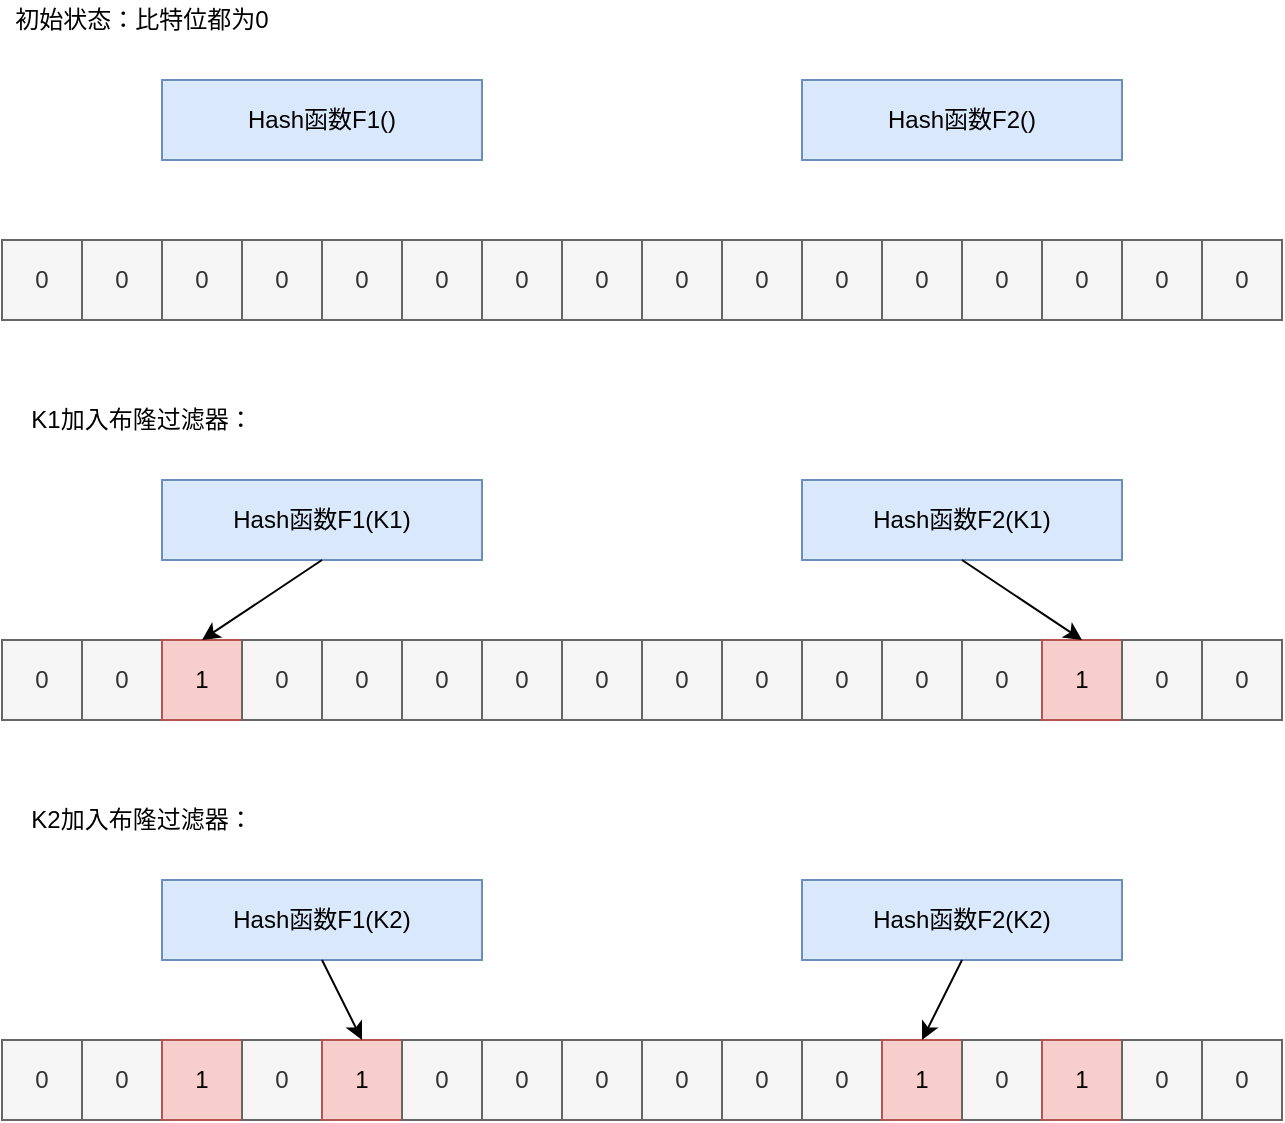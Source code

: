 <mxfile version="12.3.2" type="device" pages="1"><diagram id="KUd7FCAT5z612JaQRH7s" name="Page-1"><mxGraphModel dx="946" dy="600" grid="1" gridSize="10" guides="1" tooltips="1" connect="1" arrows="1" fold="1" page="1" pageScale="1" pageWidth="827" pageHeight="1169" math="0" shadow="0"><root><mxCell id="0"/><mxCell id="1" parent="0"/><mxCell id="Ob_ix7qdeM1xs9gVEPMk-22" value="Hash函数F1()" style="rounded=0;whiteSpace=wrap;html=1;fillColor=#dae8fc;strokeColor=#6c8ebf;" vertex="1" parent="1"><mxGeometry x="160" y="80" width="160" height="40" as="geometry"/></mxCell><mxCell id="Ob_ix7qdeM1xs9gVEPMk-23" value="Hash函数F2()" style="rounded=0;whiteSpace=wrap;html=1;fillColor=#dae8fc;strokeColor=#6c8ebf;" vertex="1" parent="1"><mxGeometry x="480" y="80" width="160" height="40" as="geometry"/></mxCell><mxCell id="Ob_ix7qdeM1xs9gVEPMk-24" value="0" style="rounded=0;whiteSpace=wrap;html=1;fillColor=#f5f5f5;strokeColor=#666666;fontColor=#333333;" vertex="1" parent="1"><mxGeometry x="80" y="160" width="40" height="40" as="geometry"/></mxCell><mxCell id="Ob_ix7qdeM1xs9gVEPMk-25" value="&lt;span style=&quot;white-space: normal&quot;&gt;0&lt;/span&gt;" style="rounded=0;whiteSpace=wrap;html=1;fillColor=#f5f5f5;strokeColor=#666666;fontColor=#333333;" vertex="1" parent="1"><mxGeometry x="120" y="160" width="40" height="40" as="geometry"/></mxCell><mxCell id="Ob_ix7qdeM1xs9gVEPMk-26" value="&lt;span style=&quot;white-space: normal&quot;&gt;0&lt;/span&gt;" style="rounded=0;whiteSpace=wrap;html=1;fillColor=#f5f5f5;strokeColor=#666666;fontColor=#333333;" vertex="1" parent="1"><mxGeometry x="160" y="160" width="40" height="40" as="geometry"/></mxCell><mxCell id="Ob_ix7qdeM1xs9gVEPMk-27" value="&lt;span style=&quot;white-space: normal&quot;&gt;0&lt;/span&gt;" style="rounded=0;whiteSpace=wrap;html=1;fillColor=#f5f5f5;strokeColor=#666666;fontColor=#333333;" vertex="1" parent="1"><mxGeometry x="200" y="160" width="40" height="40" as="geometry"/></mxCell><mxCell id="Ob_ix7qdeM1xs9gVEPMk-28" value="&lt;span style=&quot;white-space: normal&quot;&gt;0&lt;/span&gt;" style="rounded=0;whiteSpace=wrap;html=1;fillColor=#f5f5f5;strokeColor=#666666;fontColor=#333333;" vertex="1" parent="1"><mxGeometry x="240" y="160" width="40" height="40" as="geometry"/></mxCell><mxCell id="Ob_ix7qdeM1xs9gVEPMk-31" value="&lt;span style=&quot;white-space: normal&quot;&gt;0&lt;/span&gt;" style="rounded=0;whiteSpace=wrap;html=1;fillColor=#f5f5f5;strokeColor=#666666;fontColor=#333333;" vertex="1" parent="1"><mxGeometry x="280" y="160" width="40" height="40" as="geometry"/></mxCell><mxCell id="Ob_ix7qdeM1xs9gVEPMk-32" value="&lt;span style=&quot;white-space: normal&quot;&gt;0&lt;/span&gt;" style="rounded=0;whiteSpace=wrap;html=1;fillColor=#f5f5f5;strokeColor=#666666;fontColor=#333333;" vertex="1" parent="1"><mxGeometry x="320" y="160" width="40" height="40" as="geometry"/></mxCell><mxCell id="Ob_ix7qdeM1xs9gVEPMk-33" value="&lt;span style=&quot;white-space: normal&quot;&gt;0&lt;/span&gt;" style="rounded=0;whiteSpace=wrap;html=1;fillColor=#f5f5f5;strokeColor=#666666;fontColor=#333333;" vertex="1" parent="1"><mxGeometry x="360" y="160" width="40" height="40" as="geometry"/></mxCell><mxCell id="Ob_ix7qdeM1xs9gVEPMk-34" value="&lt;span style=&quot;white-space: normal&quot;&gt;0&lt;/span&gt;" style="rounded=0;whiteSpace=wrap;html=1;fillColor=#f5f5f5;strokeColor=#666666;fontColor=#333333;" vertex="1" parent="1"><mxGeometry x="400" y="160" width="40" height="40" as="geometry"/></mxCell><mxCell id="Ob_ix7qdeM1xs9gVEPMk-35" value="&lt;span style=&quot;white-space: normal&quot;&gt;0&lt;/span&gt;" style="rounded=0;whiteSpace=wrap;html=1;fillColor=#f5f5f5;strokeColor=#666666;fontColor=#333333;" vertex="1" parent="1"><mxGeometry x="440" y="160" width="40" height="40" as="geometry"/></mxCell><mxCell id="Ob_ix7qdeM1xs9gVEPMk-36" value="&lt;span style=&quot;white-space: normal&quot;&gt;0&lt;/span&gt;" style="rounded=0;whiteSpace=wrap;html=1;fillColor=#f5f5f5;strokeColor=#666666;fontColor=#333333;" vertex="1" parent="1"><mxGeometry x="480" y="160" width="40" height="40" as="geometry"/></mxCell><mxCell id="Ob_ix7qdeM1xs9gVEPMk-37" value="&lt;span style=&quot;white-space: normal&quot;&gt;0&lt;/span&gt;" style="rounded=0;whiteSpace=wrap;html=1;fillColor=#f5f5f5;strokeColor=#666666;fontColor=#333333;" vertex="1" parent="1"><mxGeometry x="520" y="160" width="40" height="40" as="geometry"/></mxCell><mxCell id="Ob_ix7qdeM1xs9gVEPMk-38" value="&lt;span style=&quot;white-space: normal&quot;&gt;0&lt;/span&gt;" style="rounded=0;whiteSpace=wrap;html=1;fillColor=#f5f5f5;strokeColor=#666666;fontColor=#333333;" vertex="1" parent="1"><mxGeometry x="560" y="160" width="40" height="40" as="geometry"/></mxCell><mxCell id="Ob_ix7qdeM1xs9gVEPMk-39" value="&lt;span style=&quot;white-space: normal&quot;&gt;0&lt;/span&gt;" style="rounded=0;whiteSpace=wrap;html=1;fillColor=#f5f5f5;strokeColor=#666666;fontColor=#333333;" vertex="1" parent="1"><mxGeometry x="600" y="160" width="40" height="40" as="geometry"/></mxCell><mxCell id="Ob_ix7qdeM1xs9gVEPMk-40" value="&lt;span style=&quot;white-space: normal&quot;&gt;0&lt;/span&gt;" style="rounded=0;whiteSpace=wrap;html=1;fillColor=#f5f5f5;strokeColor=#666666;fontColor=#333333;" vertex="1" parent="1"><mxGeometry x="640" y="160" width="40" height="40" as="geometry"/></mxCell><mxCell id="Ob_ix7qdeM1xs9gVEPMk-41" value="&lt;span style=&quot;white-space: normal&quot;&gt;0&lt;/span&gt;" style="rounded=0;whiteSpace=wrap;html=1;fillColor=#f5f5f5;strokeColor=#666666;fontColor=#333333;" vertex="1" parent="1"><mxGeometry x="680" y="160" width="40" height="40" as="geometry"/></mxCell><mxCell id="Ob_ix7qdeM1xs9gVEPMk-42" value="初始状态：比特位都为0" style="text;html=1;strokeColor=none;fillColor=none;align=center;verticalAlign=middle;whiteSpace=wrap;rounded=0;" vertex="1" parent="1"><mxGeometry x="80" y="40" width="140" height="20" as="geometry"/></mxCell><mxCell id="Ob_ix7qdeM1xs9gVEPMk-43" value="Hash函数F1(K1)" style="rounded=0;whiteSpace=wrap;html=1;fillColor=#dae8fc;strokeColor=#6c8ebf;" vertex="1" parent="1"><mxGeometry x="160" y="280" width="160" height="40" as="geometry"/></mxCell><mxCell id="Ob_ix7qdeM1xs9gVEPMk-44" value="Hash函数F2(K1)" style="rounded=0;whiteSpace=wrap;html=1;fillColor=#dae8fc;strokeColor=#6c8ebf;" vertex="1" parent="1"><mxGeometry x="480" y="280" width="160" height="40" as="geometry"/></mxCell><mxCell id="Ob_ix7qdeM1xs9gVEPMk-45" value="0" style="rounded=0;whiteSpace=wrap;html=1;fillColor=#f5f5f5;strokeColor=#666666;fontColor=#333333;" vertex="1" parent="1"><mxGeometry x="80" y="360" width="40" height="40" as="geometry"/></mxCell><mxCell id="Ob_ix7qdeM1xs9gVEPMk-46" value="&lt;span style=&quot;white-space: normal&quot;&gt;0&lt;/span&gt;" style="rounded=0;whiteSpace=wrap;html=1;fillColor=#f5f5f5;strokeColor=#666666;fontColor=#333333;" vertex="1" parent="1"><mxGeometry x="120" y="360" width="40" height="40" as="geometry"/></mxCell><mxCell id="Ob_ix7qdeM1xs9gVEPMk-47" value="&lt;span style=&quot;white-space: normal&quot;&gt;1&lt;/span&gt;" style="rounded=0;whiteSpace=wrap;html=1;fillColor=#f8cecc;strokeColor=#b85450;" vertex="1" parent="1"><mxGeometry x="160" y="360" width="40" height="40" as="geometry"/></mxCell><mxCell id="Ob_ix7qdeM1xs9gVEPMk-48" value="&lt;span style=&quot;white-space: normal&quot;&gt;0&lt;/span&gt;" style="rounded=0;whiteSpace=wrap;html=1;fillColor=#f5f5f5;strokeColor=#666666;fontColor=#333333;" vertex="1" parent="1"><mxGeometry x="200" y="360" width="40" height="40" as="geometry"/></mxCell><mxCell id="Ob_ix7qdeM1xs9gVEPMk-49" value="&lt;span style=&quot;white-space: normal&quot;&gt;0&lt;/span&gt;" style="rounded=0;whiteSpace=wrap;html=1;fillColor=#f5f5f5;strokeColor=#666666;fontColor=#333333;" vertex="1" parent="1"><mxGeometry x="240" y="360" width="40" height="40" as="geometry"/></mxCell><mxCell id="Ob_ix7qdeM1xs9gVEPMk-50" value="&lt;span style=&quot;white-space: normal&quot;&gt;0&lt;/span&gt;" style="rounded=0;whiteSpace=wrap;html=1;fillColor=#f5f5f5;strokeColor=#666666;fontColor=#333333;" vertex="1" parent="1"><mxGeometry x="280" y="360" width="40" height="40" as="geometry"/></mxCell><mxCell id="Ob_ix7qdeM1xs9gVEPMk-51" value="&lt;span style=&quot;white-space: normal&quot;&gt;0&lt;/span&gt;" style="rounded=0;whiteSpace=wrap;html=1;fillColor=#f5f5f5;strokeColor=#666666;fontColor=#333333;" vertex="1" parent="1"><mxGeometry x="320" y="360" width="40" height="40" as="geometry"/></mxCell><mxCell id="Ob_ix7qdeM1xs9gVEPMk-52" value="&lt;span style=&quot;white-space: normal&quot;&gt;0&lt;/span&gt;" style="rounded=0;whiteSpace=wrap;html=1;fillColor=#f5f5f5;strokeColor=#666666;fontColor=#333333;" vertex="1" parent="1"><mxGeometry x="360" y="360" width="40" height="40" as="geometry"/></mxCell><mxCell id="Ob_ix7qdeM1xs9gVEPMk-53" value="&lt;span style=&quot;white-space: normal&quot;&gt;0&lt;/span&gt;" style="rounded=0;whiteSpace=wrap;html=1;fillColor=#f5f5f5;strokeColor=#666666;fontColor=#333333;" vertex="1" parent="1"><mxGeometry x="400" y="360" width="40" height="40" as="geometry"/></mxCell><mxCell id="Ob_ix7qdeM1xs9gVEPMk-54" value="&lt;span style=&quot;white-space: normal&quot;&gt;0&lt;/span&gt;" style="rounded=0;whiteSpace=wrap;html=1;fillColor=#f5f5f5;strokeColor=#666666;fontColor=#333333;" vertex="1" parent="1"><mxGeometry x="440" y="360" width="40" height="40" as="geometry"/></mxCell><mxCell id="Ob_ix7qdeM1xs9gVEPMk-55" value="&lt;span style=&quot;white-space: normal&quot;&gt;0&lt;/span&gt;" style="rounded=0;whiteSpace=wrap;html=1;fillColor=#f5f5f5;strokeColor=#666666;fontColor=#333333;" vertex="1" parent="1"><mxGeometry x="480" y="360" width="40" height="40" as="geometry"/></mxCell><mxCell id="Ob_ix7qdeM1xs9gVEPMk-56" value="&lt;span style=&quot;white-space: normal&quot;&gt;0&lt;/span&gt;" style="rounded=0;whiteSpace=wrap;html=1;fillColor=#f5f5f5;strokeColor=#666666;fontColor=#333333;" vertex="1" parent="1"><mxGeometry x="520" y="360" width="40" height="40" as="geometry"/></mxCell><mxCell id="Ob_ix7qdeM1xs9gVEPMk-57" value="&lt;span style=&quot;white-space: normal&quot;&gt;0&lt;/span&gt;" style="rounded=0;whiteSpace=wrap;html=1;fillColor=#f5f5f5;strokeColor=#666666;fontColor=#333333;" vertex="1" parent="1"><mxGeometry x="560" y="360" width="40" height="40" as="geometry"/></mxCell><mxCell id="Ob_ix7qdeM1xs9gVEPMk-58" value="&lt;span style=&quot;white-space: normal&quot;&gt;1&lt;/span&gt;" style="rounded=0;whiteSpace=wrap;html=1;fillColor=#f8cecc;strokeColor=#b85450;" vertex="1" parent="1"><mxGeometry x="600" y="360" width="40" height="40" as="geometry"/></mxCell><mxCell id="Ob_ix7qdeM1xs9gVEPMk-59" value="&lt;span style=&quot;white-space: normal&quot;&gt;0&lt;/span&gt;" style="rounded=0;whiteSpace=wrap;html=1;fillColor=#f5f5f5;strokeColor=#666666;fontColor=#333333;" vertex="1" parent="1"><mxGeometry x="640" y="360" width="40" height="40" as="geometry"/></mxCell><mxCell id="Ob_ix7qdeM1xs9gVEPMk-60" value="&lt;span style=&quot;white-space: normal&quot;&gt;0&lt;/span&gt;" style="rounded=0;whiteSpace=wrap;html=1;fillColor=#f5f5f5;strokeColor=#666666;fontColor=#333333;" vertex="1" parent="1"><mxGeometry x="680" y="360" width="40" height="40" as="geometry"/></mxCell><mxCell id="Ob_ix7qdeM1xs9gVEPMk-61" value="K1加入布隆过滤器：" style="text;html=1;strokeColor=none;fillColor=none;align=center;verticalAlign=middle;whiteSpace=wrap;rounded=0;" vertex="1" parent="1"><mxGeometry x="80" y="240" width="140" height="20" as="geometry"/></mxCell><mxCell id="Ob_ix7qdeM1xs9gVEPMk-63" value="" style="endArrow=classic;html=1;exitX=0.5;exitY=1;exitDx=0;exitDy=0;entryX=0.5;entryY=0;entryDx=0;entryDy=0;" edge="1" parent="1" source="Ob_ix7qdeM1xs9gVEPMk-43" target="Ob_ix7qdeM1xs9gVEPMk-47"><mxGeometry width="50" height="50" relative="1" as="geometry"><mxPoint x="50" y="330" as="sourcePoint"/><mxPoint x="100" y="280" as="targetPoint"/></mxGeometry></mxCell><mxCell id="Ob_ix7qdeM1xs9gVEPMk-64" value="" style="endArrow=classic;html=1;exitX=0.5;exitY=1;exitDx=0;exitDy=0;entryX=0.5;entryY=0;entryDx=0;entryDy=0;" edge="1" parent="1" source="Ob_ix7qdeM1xs9gVEPMk-44" target="Ob_ix7qdeM1xs9gVEPMk-58"><mxGeometry width="50" height="50" relative="1" as="geometry"><mxPoint x="370" y="350" as="sourcePoint"/><mxPoint x="510" y="350" as="targetPoint"/></mxGeometry></mxCell><mxCell id="Ob_ix7qdeM1xs9gVEPMk-65" value="Hash函数F1(K2)" style="rounded=0;whiteSpace=wrap;html=1;fillColor=#dae8fc;strokeColor=#6c8ebf;" vertex="1" parent="1"><mxGeometry x="160" y="480" width="160" height="40" as="geometry"/></mxCell><mxCell id="Ob_ix7qdeM1xs9gVEPMk-66" value="Hash函数F2(K2)" style="rounded=0;whiteSpace=wrap;html=1;fillColor=#dae8fc;strokeColor=#6c8ebf;" vertex="1" parent="1"><mxGeometry x="480" y="480" width="160" height="40" as="geometry"/></mxCell><mxCell id="Ob_ix7qdeM1xs9gVEPMk-67" value="0" style="rounded=0;whiteSpace=wrap;html=1;fillColor=#f5f5f5;strokeColor=#666666;fontColor=#333333;" vertex="1" parent="1"><mxGeometry x="80" y="560" width="40" height="40" as="geometry"/></mxCell><mxCell id="Ob_ix7qdeM1xs9gVEPMk-68" value="&lt;span style=&quot;white-space: normal&quot;&gt;0&lt;/span&gt;" style="rounded=0;whiteSpace=wrap;html=1;fillColor=#f5f5f5;strokeColor=#666666;fontColor=#333333;" vertex="1" parent="1"><mxGeometry x="120" y="560" width="40" height="40" as="geometry"/></mxCell><mxCell id="Ob_ix7qdeM1xs9gVEPMk-69" value="&lt;span style=&quot;white-space: normal&quot;&gt;1&lt;/span&gt;" style="rounded=0;whiteSpace=wrap;html=1;fillColor=#f8cecc;strokeColor=#b85450;" vertex="1" parent="1"><mxGeometry x="160" y="560" width="40" height="40" as="geometry"/></mxCell><mxCell id="Ob_ix7qdeM1xs9gVEPMk-70" value="&lt;span style=&quot;white-space: normal&quot;&gt;0&lt;/span&gt;" style="rounded=0;whiteSpace=wrap;html=1;fillColor=#f5f5f5;strokeColor=#666666;fontColor=#333333;" vertex="1" parent="1"><mxGeometry x="200" y="560" width="40" height="40" as="geometry"/></mxCell><mxCell id="Ob_ix7qdeM1xs9gVEPMk-71" value="&lt;span style=&quot;white-space: normal&quot;&gt;1&lt;/span&gt;" style="rounded=0;whiteSpace=wrap;html=1;fillColor=#f8cecc;strokeColor=#b85450;" vertex="1" parent="1"><mxGeometry x="240" y="560" width="40" height="40" as="geometry"/></mxCell><mxCell id="Ob_ix7qdeM1xs9gVEPMk-72" value="&lt;span style=&quot;white-space: normal&quot;&gt;0&lt;/span&gt;" style="rounded=0;whiteSpace=wrap;html=1;fillColor=#f5f5f5;strokeColor=#666666;fontColor=#333333;" vertex="1" parent="1"><mxGeometry x="280" y="560" width="40" height="40" as="geometry"/></mxCell><mxCell id="Ob_ix7qdeM1xs9gVEPMk-73" value="&lt;span style=&quot;white-space: normal&quot;&gt;0&lt;/span&gt;" style="rounded=0;whiteSpace=wrap;html=1;fillColor=#f5f5f5;strokeColor=#666666;fontColor=#333333;" vertex="1" parent="1"><mxGeometry x="320" y="560" width="40" height="40" as="geometry"/></mxCell><mxCell id="Ob_ix7qdeM1xs9gVEPMk-74" value="&lt;span style=&quot;white-space: normal&quot;&gt;0&lt;/span&gt;" style="rounded=0;whiteSpace=wrap;html=1;fillColor=#f5f5f5;strokeColor=#666666;fontColor=#333333;" vertex="1" parent="1"><mxGeometry x="360" y="560" width="40" height="40" as="geometry"/></mxCell><mxCell id="Ob_ix7qdeM1xs9gVEPMk-75" value="&lt;span style=&quot;white-space: normal&quot;&gt;0&lt;/span&gt;" style="rounded=0;whiteSpace=wrap;html=1;fillColor=#f5f5f5;strokeColor=#666666;fontColor=#333333;" vertex="1" parent="1"><mxGeometry x="400" y="560" width="40" height="40" as="geometry"/></mxCell><mxCell id="Ob_ix7qdeM1xs9gVEPMk-76" value="&lt;span style=&quot;white-space: normal&quot;&gt;0&lt;/span&gt;" style="rounded=0;whiteSpace=wrap;html=1;fillColor=#f5f5f5;strokeColor=#666666;fontColor=#333333;" vertex="1" parent="1"><mxGeometry x="440" y="560" width="40" height="40" as="geometry"/></mxCell><mxCell id="Ob_ix7qdeM1xs9gVEPMk-77" value="&lt;span style=&quot;white-space: normal&quot;&gt;0&lt;/span&gt;" style="rounded=0;whiteSpace=wrap;html=1;fillColor=#f5f5f5;strokeColor=#666666;fontColor=#333333;" vertex="1" parent="1"><mxGeometry x="480" y="560" width="40" height="40" as="geometry"/></mxCell><mxCell id="Ob_ix7qdeM1xs9gVEPMk-78" value="&lt;span style=&quot;white-space: normal&quot;&gt;1&lt;/span&gt;" style="rounded=0;whiteSpace=wrap;html=1;fillColor=#f8cecc;strokeColor=#b85450;" vertex="1" parent="1"><mxGeometry x="520" y="560" width="40" height="40" as="geometry"/></mxCell><mxCell id="Ob_ix7qdeM1xs9gVEPMk-79" value="&lt;span style=&quot;white-space: normal&quot;&gt;0&lt;/span&gt;" style="rounded=0;whiteSpace=wrap;html=1;fillColor=#f5f5f5;strokeColor=#666666;fontColor=#333333;" vertex="1" parent="1"><mxGeometry x="560" y="560" width="40" height="40" as="geometry"/></mxCell><mxCell id="Ob_ix7qdeM1xs9gVEPMk-80" value="&lt;span style=&quot;white-space: normal&quot;&gt;1&lt;/span&gt;" style="rounded=0;whiteSpace=wrap;html=1;fillColor=#f8cecc;strokeColor=#b85450;" vertex="1" parent="1"><mxGeometry x="600" y="560" width="40" height="40" as="geometry"/></mxCell><mxCell id="Ob_ix7qdeM1xs9gVEPMk-81" value="&lt;span style=&quot;white-space: normal&quot;&gt;0&lt;/span&gt;" style="rounded=0;whiteSpace=wrap;html=1;fillColor=#f5f5f5;strokeColor=#666666;fontColor=#333333;" vertex="1" parent="1"><mxGeometry x="640" y="560" width="40" height="40" as="geometry"/></mxCell><mxCell id="Ob_ix7qdeM1xs9gVEPMk-82" value="&lt;span style=&quot;white-space: normal&quot;&gt;0&lt;/span&gt;" style="rounded=0;whiteSpace=wrap;html=1;fillColor=#f5f5f5;strokeColor=#666666;fontColor=#333333;" vertex="1" parent="1"><mxGeometry x="680" y="560" width="40" height="40" as="geometry"/></mxCell><mxCell id="Ob_ix7qdeM1xs9gVEPMk-83" value="K2加入布隆过滤器：" style="text;html=1;strokeColor=none;fillColor=none;align=center;verticalAlign=middle;whiteSpace=wrap;rounded=0;" vertex="1" parent="1"><mxGeometry x="80" y="440" width="140" height="20" as="geometry"/></mxCell><mxCell id="Ob_ix7qdeM1xs9gVEPMk-84" value="" style="endArrow=classic;html=1;exitX=0.5;exitY=1;exitDx=0;exitDy=0;entryX=0.5;entryY=0;entryDx=0;entryDy=0;" edge="1" parent="1" source="Ob_ix7qdeM1xs9gVEPMk-65" target="Ob_ix7qdeM1xs9gVEPMk-71"><mxGeometry width="50" height="50" relative="1" as="geometry"><mxPoint x="50" y="530" as="sourcePoint"/><mxPoint x="100" y="480" as="targetPoint"/></mxGeometry></mxCell><mxCell id="Ob_ix7qdeM1xs9gVEPMk-85" value="" style="endArrow=classic;html=1;exitX=0.5;exitY=1;exitDx=0;exitDy=0;entryX=0.5;entryY=0;entryDx=0;entryDy=0;" edge="1" parent="1" source="Ob_ix7qdeM1xs9gVEPMk-66" target="Ob_ix7qdeM1xs9gVEPMk-78"><mxGeometry width="50" height="50" relative="1" as="geometry"><mxPoint x="370" y="550" as="sourcePoint"/><mxPoint x="510" y="550" as="targetPoint"/></mxGeometry></mxCell></root></mxGraphModel></diagram></mxfile>